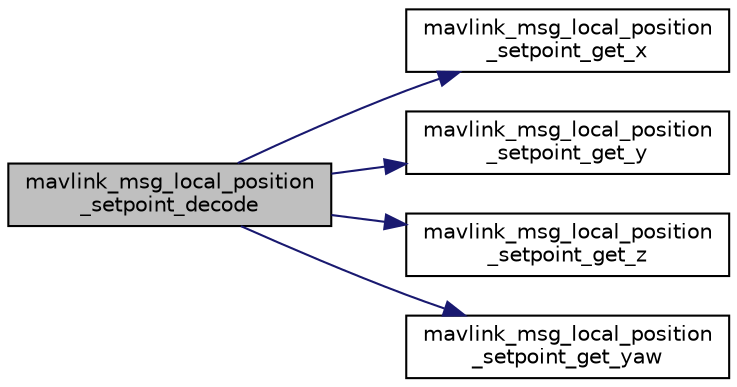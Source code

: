 digraph "mavlink_msg_local_position_setpoint_decode"
{
 // INTERACTIVE_SVG=YES
  edge [fontname="Helvetica",fontsize="10",labelfontname="Helvetica",labelfontsize="10"];
  node [fontname="Helvetica",fontsize="10",shape=record];
  rankdir="LR";
  Node1 [label="mavlink_msg_local_position\l_setpoint_decode",height=0.2,width=0.4,color="black", fillcolor="grey75", style="filled" fontcolor="black"];
  Node1 -> Node2 [color="midnightblue",fontsize="10",style="solid",fontname="Helvetica"];
  Node2 [label="mavlink_msg_local_position\l_setpoint_get_x",height=0.2,width=0.4,color="black", fillcolor="white", style="filled",URL="$mavlink__msg__local__position__setpoint_8h.html#aa89b1586e519a7e29388bdc3bc7a6af8",tooltip="Send a local_position_setpoint message. "];
  Node1 -> Node3 [color="midnightblue",fontsize="10",style="solid",fontname="Helvetica"];
  Node3 [label="mavlink_msg_local_position\l_setpoint_get_y",height=0.2,width=0.4,color="black", fillcolor="white", style="filled",URL="$mavlink__msg__local__position__setpoint_8h.html#aea65dad10e5f25c8ea513ae10a48267a",tooltip="Get field y from local_position_setpoint message. "];
  Node1 -> Node4 [color="midnightblue",fontsize="10",style="solid",fontname="Helvetica"];
  Node4 [label="mavlink_msg_local_position\l_setpoint_get_z",height=0.2,width=0.4,color="black", fillcolor="white", style="filled",URL="$mavlink__msg__local__position__setpoint_8h.html#a8a886d40c118ee4b77b164a2e7cc5b25",tooltip="Get field z from local_position_setpoint message. "];
  Node1 -> Node5 [color="midnightblue",fontsize="10",style="solid",fontname="Helvetica"];
  Node5 [label="mavlink_msg_local_position\l_setpoint_get_yaw",height=0.2,width=0.4,color="black", fillcolor="white", style="filled",URL="$mavlink__msg__local__position__setpoint_8h.html#aead56f361b8fe98af387995e73e2ed0a",tooltip="Get field yaw from local_position_setpoint message. "];
}
